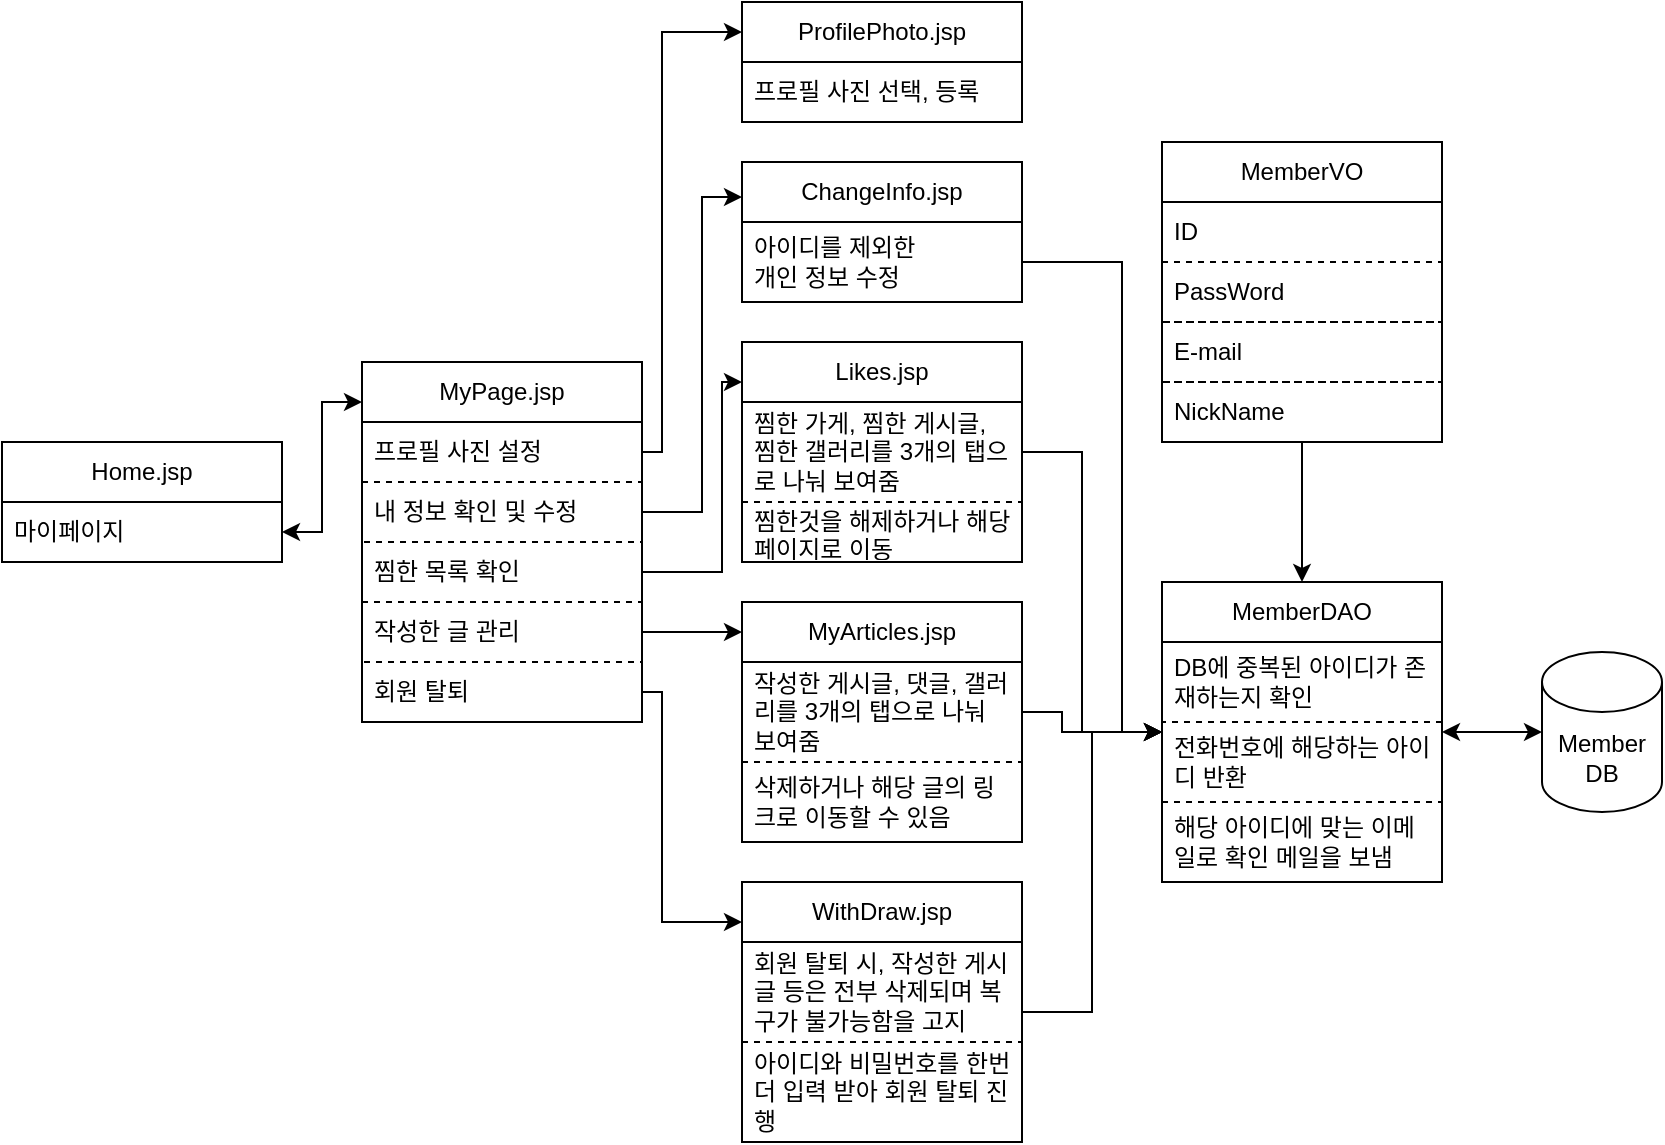 <mxfile version="25.0.3">
  <diagram name="페이지-1" id="DjrEYivw6vqkdNGAylvS">
    <mxGraphModel dx="1434" dy="754" grid="1" gridSize="10" guides="1" tooltips="1" connect="1" arrows="1" fold="1" page="1" pageScale="1" pageWidth="900" pageHeight="600" math="0" shadow="0">
      <root>
        <mxCell id="0" />
        <mxCell id="1" parent="0" />
        <mxCell id="Oheo1QDEf-43XpJlqBH_-1" value="&lt;div&gt;Home.jsp&lt;/div&gt;" style="swimlane;fontStyle=0;childLayout=stackLayout;horizontal=1;startSize=30;horizontalStack=0;resizeParent=1;resizeParentMax=0;resizeLast=0;collapsible=1;marginBottom=0;whiteSpace=wrap;html=1;" parent="1" vertex="1">
          <mxGeometry x="20" y="240" width="140" height="60" as="geometry">
            <mxRectangle x="430" y="270" width="90" height="30" as="alternateBounds" />
          </mxGeometry>
        </mxCell>
        <mxCell id="Oheo1QDEf-43XpJlqBH_-2" value="마이페이지" style="text;strokeColor=none;fillColor=none;align=left;verticalAlign=middle;spacingLeft=4;spacingRight=4;overflow=hidden;points=[[0,0.5],[1,0.5]];portConstraint=eastwest;rotatable=0;whiteSpace=wrap;html=1;" parent="Oheo1QDEf-43XpJlqBH_-1" vertex="1">
          <mxGeometry y="30" width="140" height="30" as="geometry" />
        </mxCell>
        <mxCell id="Oheo1QDEf-43XpJlqBH_-5" value="MyPage.jsp" style="swimlane;fontStyle=0;childLayout=stackLayout;horizontal=1;startSize=30;horizontalStack=0;resizeParent=1;resizeParentMax=0;resizeLast=0;collapsible=1;marginBottom=0;whiteSpace=wrap;html=1;" parent="1" vertex="1">
          <mxGeometry x="200" y="200" width="140" height="180" as="geometry" />
        </mxCell>
        <mxCell id="Oheo1QDEf-43XpJlqBH_-6" value="프로필 사진 설정" style="text;strokeColor=none;fillColor=none;align=left;verticalAlign=middle;spacingLeft=4;spacingRight=4;overflow=hidden;points=[[0,0.5],[1,0.5]];portConstraint=eastwest;rotatable=0;whiteSpace=wrap;html=1;" parent="Oheo1QDEf-43XpJlqBH_-5" vertex="1">
          <mxGeometry y="30" width="140" height="30" as="geometry" />
        </mxCell>
        <mxCell id="Oheo1QDEf-43XpJlqBH_-7" value="내 정보 확인 및 수정" style="text;strokeColor=default;fillColor=none;align=left;verticalAlign=middle;spacingLeft=4;spacingRight=4;overflow=hidden;points=[[0,0.5],[1,0.5]];portConstraint=eastwest;rotatable=0;whiteSpace=wrap;html=1;dashed=1;" parent="Oheo1QDEf-43XpJlqBH_-5" vertex="1">
          <mxGeometry y="60" width="140" height="30" as="geometry" />
        </mxCell>
        <mxCell id="Oheo1QDEf-43XpJlqBH_-8" value="찜한 목록 확인" style="text;strokeColor=none;fillColor=none;align=left;verticalAlign=middle;spacingLeft=4;spacingRight=4;overflow=hidden;points=[[0,0.5],[1,0.5]];portConstraint=eastwest;rotatable=0;whiteSpace=wrap;html=1;" parent="Oheo1QDEf-43XpJlqBH_-5" vertex="1">
          <mxGeometry y="90" width="140" height="30" as="geometry" />
        </mxCell>
        <mxCell id="Oheo1QDEf-43XpJlqBH_-47" value="작성한 글 관리" style="text;strokeColor=default;fillColor=none;align=left;verticalAlign=middle;spacingLeft=4;spacingRight=4;overflow=hidden;points=[[0,0.5],[1,0.5]];portConstraint=eastwest;rotatable=0;whiteSpace=wrap;html=1;dashed=1;" parent="Oheo1QDEf-43XpJlqBH_-5" vertex="1">
          <mxGeometry y="120" width="140" height="30" as="geometry" />
        </mxCell>
        <mxCell id="Oheo1QDEf-43XpJlqBH_-48" value="회원 탈퇴" style="text;strokeColor=none;fillColor=none;align=left;verticalAlign=middle;spacingLeft=4;spacingRight=4;overflow=hidden;points=[[0,0.5],[1,0.5]];portConstraint=eastwest;rotatable=0;whiteSpace=wrap;html=1;" parent="Oheo1QDEf-43XpJlqBH_-5" vertex="1">
          <mxGeometry y="150" width="140" height="30" as="geometry" />
        </mxCell>
        <mxCell id="Oheo1QDEf-43XpJlqBH_-13" style="edgeStyle=orthogonalEdgeStyle;rounded=0;orthogonalLoop=1;jettySize=auto;html=1;entryX=0.5;entryY=0;entryDx=0;entryDy=0;" parent="1" source="Oheo1QDEf-43XpJlqBH_-14" target="Oheo1QDEf-43XpJlqBH_-20" edge="1">
          <mxGeometry relative="1" as="geometry" />
        </mxCell>
        <mxCell id="Oheo1QDEf-43XpJlqBH_-14" value="MemberVO" style="swimlane;fontStyle=0;childLayout=stackLayout;horizontal=1;startSize=30;horizontalStack=0;resizeParent=1;resizeParentMax=0;resizeLast=0;collapsible=1;marginBottom=0;whiteSpace=wrap;html=1;" parent="1" vertex="1">
          <mxGeometry x="600" y="90" width="140" height="150" as="geometry" />
        </mxCell>
        <mxCell id="Oheo1QDEf-43XpJlqBH_-15" value="ID" style="text;strokeColor=none;fillColor=none;align=left;verticalAlign=middle;spacingLeft=4;spacingRight=4;overflow=hidden;points=[[0,0.5],[1,0.5]];portConstraint=eastwest;rotatable=0;whiteSpace=wrap;html=1;" parent="Oheo1QDEf-43XpJlqBH_-14" vertex="1">
          <mxGeometry y="30" width="140" height="30" as="geometry" />
        </mxCell>
        <mxCell id="Oheo1QDEf-43XpJlqBH_-16" value="PassWord" style="text;strokeColor=default;fillColor=none;align=left;verticalAlign=middle;spacingLeft=4;spacingRight=4;overflow=hidden;points=[[0,0.5],[1,0.5]];portConstraint=eastwest;rotatable=0;whiteSpace=wrap;html=1;dashed=1;" parent="Oheo1QDEf-43XpJlqBH_-14" vertex="1">
          <mxGeometry y="60" width="140" height="30" as="geometry" />
        </mxCell>
        <mxCell id="Oheo1QDEf-43XpJlqBH_-17" value="E-mail" style="text;strokeColor=default;fillColor=none;align=left;verticalAlign=middle;spacingLeft=4;spacingRight=4;overflow=hidden;points=[[0,0.5],[1,0.5]];portConstraint=eastwest;rotatable=0;whiteSpace=wrap;html=1;dashed=1;" parent="Oheo1QDEf-43XpJlqBH_-14" vertex="1">
          <mxGeometry y="90" width="140" height="30" as="geometry" />
        </mxCell>
        <mxCell id="Oheo1QDEf-43XpJlqBH_-62" value="NickName" style="text;strokeColor=default;fillColor=none;align=left;verticalAlign=middle;spacingLeft=4;spacingRight=4;overflow=hidden;points=[[0,0.5],[1,0.5]];portConstraint=eastwest;rotatable=0;whiteSpace=wrap;html=1;dashed=1;" parent="Oheo1QDEf-43XpJlqBH_-14" vertex="1">
          <mxGeometry y="120" width="140" height="30" as="geometry" />
        </mxCell>
        <mxCell id="Oheo1QDEf-43XpJlqBH_-20" value="MemberDAO" style="swimlane;fontStyle=0;childLayout=stackLayout;horizontal=1;startSize=30;horizontalStack=0;resizeParent=1;resizeParentMax=0;resizeLast=0;collapsible=1;marginBottom=0;whiteSpace=wrap;html=1;" parent="1" vertex="1">
          <mxGeometry x="600" y="310" width="140" height="150" as="geometry" />
        </mxCell>
        <mxCell id="Oheo1QDEf-43XpJlqBH_-22" value="DB에 중복된 아이디가 존재하는지 확인" style="text;strokeColor=default;fillColor=none;align=left;verticalAlign=middle;spacingLeft=4;spacingRight=4;overflow=hidden;points=[[0,0.5],[1,0.5]];portConstraint=eastwest;rotatable=0;whiteSpace=wrap;html=1;dashed=1;" parent="Oheo1QDEf-43XpJlqBH_-20" vertex="1">
          <mxGeometry y="30" width="140" height="40" as="geometry" />
        </mxCell>
        <mxCell id="Oheo1QDEf-43XpJlqBH_-23" value="전화번호에 해당하는 아이디 반환" style="text;strokeColor=none;fillColor=none;align=left;verticalAlign=middle;spacingLeft=4;spacingRight=4;overflow=hidden;points=[[0,0.5],[1,0.5]];portConstraint=eastwest;rotatable=0;whiteSpace=wrap;html=1;" parent="Oheo1QDEf-43XpJlqBH_-20" vertex="1">
          <mxGeometry y="70" width="140" height="40" as="geometry" />
        </mxCell>
        <mxCell id="Oheo1QDEf-43XpJlqBH_-24" value="해당 아이디에 맞는 이메일로 확인 메일을 보냄" style="text;strokeColor=default;fillColor=none;align=left;verticalAlign=middle;spacingLeft=4;spacingRight=4;overflow=hidden;points=[[0,0.5],[1,0.5]];portConstraint=eastwest;rotatable=0;whiteSpace=wrap;html=1;dashed=1;" parent="Oheo1QDEf-43XpJlqBH_-20" vertex="1">
          <mxGeometry y="110" width="140" height="40" as="geometry" />
        </mxCell>
        <mxCell id="Oheo1QDEf-43XpJlqBH_-43" value="&lt;div&gt;Member&lt;/div&gt;&lt;div&gt;DB&lt;br&gt;&lt;/div&gt;" style="shape=cylinder3;whiteSpace=wrap;html=1;boundedLbl=1;backgroundOutline=1;size=15;" parent="1" vertex="1">
          <mxGeometry x="790" y="345" width="60" height="80" as="geometry" />
        </mxCell>
        <mxCell id="Oheo1QDEf-43XpJlqBH_-44" style="edgeStyle=orthogonalEdgeStyle;rounded=0;orthogonalLoop=1;jettySize=auto;html=1;entryX=0;entryY=0.5;entryDx=0;entryDy=0;entryPerimeter=0;startArrow=classic;startFill=1;" parent="1" source="Oheo1QDEf-43XpJlqBH_-20" target="Oheo1QDEf-43XpJlqBH_-43" edge="1">
          <mxGeometry relative="1" as="geometry" />
        </mxCell>
        <mxCell id="Oheo1QDEf-43XpJlqBH_-49" style="edgeStyle=orthogonalEdgeStyle;rounded=0;orthogonalLoop=1;jettySize=auto;html=1;startArrow=classic;startFill=1;" parent="1" source="Oheo1QDEf-43XpJlqBH_-2" target="Oheo1QDEf-43XpJlqBH_-5" edge="1">
          <mxGeometry relative="1" as="geometry">
            <Array as="points">
              <mxPoint x="180" y="285" />
              <mxPoint x="180" y="220" />
            </Array>
          </mxGeometry>
        </mxCell>
        <mxCell id="Oheo1QDEf-43XpJlqBH_-50" value="ProfilePhoto.jsp" style="swimlane;fontStyle=0;childLayout=stackLayout;horizontal=1;startSize=30;horizontalStack=0;resizeParent=1;resizeParentMax=0;resizeLast=0;collapsible=1;marginBottom=0;whiteSpace=wrap;html=1;" parent="1" vertex="1">
          <mxGeometry x="390" y="20" width="140" height="60" as="geometry" />
        </mxCell>
        <mxCell id="Oheo1QDEf-43XpJlqBH_-51" value="프로필 사진 선택, 등록" style="text;strokeColor=none;fillColor=none;align=left;verticalAlign=middle;spacingLeft=4;spacingRight=4;overflow=hidden;points=[[0,0.5],[1,0.5]];portConstraint=eastwest;rotatable=0;whiteSpace=wrap;html=1;" parent="Oheo1QDEf-43XpJlqBH_-50" vertex="1">
          <mxGeometry y="30" width="140" height="30" as="geometry" />
        </mxCell>
        <mxCell id="Oheo1QDEf-43XpJlqBH_-56" value="&lt;div&gt;ChangeInfo.jsp&lt;/div&gt;" style="swimlane;fontStyle=0;childLayout=stackLayout;horizontal=1;startSize=30;horizontalStack=0;resizeParent=1;resizeParentMax=0;resizeLast=0;collapsible=1;marginBottom=0;whiteSpace=wrap;html=1;" parent="1" vertex="1">
          <mxGeometry x="390" y="100" width="140" height="70" as="geometry" />
        </mxCell>
        <mxCell id="Oheo1QDEf-43XpJlqBH_-57" value="&lt;div&gt;아이디를 제외한&amp;nbsp;&lt;/div&gt;&lt;div&gt;개인 정보 수정&lt;/div&gt;" style="text;strokeColor=none;fillColor=none;align=left;verticalAlign=middle;spacingLeft=4;spacingRight=4;overflow=hidden;points=[[0,0.5],[1,0.5]];portConstraint=eastwest;rotatable=0;whiteSpace=wrap;html=1;" parent="Oheo1QDEf-43XpJlqBH_-56" vertex="1">
          <mxGeometry y="30" width="140" height="40" as="geometry" />
        </mxCell>
        <mxCell id="Oheo1QDEf-43XpJlqBH_-63" value="&lt;div&gt;Likes.jsp&lt;/div&gt;" style="swimlane;fontStyle=0;childLayout=stackLayout;horizontal=1;startSize=30;horizontalStack=0;resizeParent=1;resizeParentMax=0;resizeLast=0;collapsible=1;marginBottom=0;whiteSpace=wrap;html=1;" parent="1" vertex="1">
          <mxGeometry x="390" y="190" width="140" height="110" as="geometry" />
        </mxCell>
        <mxCell id="Oheo1QDEf-43XpJlqBH_-64" value="찜한 가게, 찜한 게시글, 찜한 갤러리를 3개의 탭으로 나눠 보여줌" style="text;strokeColor=none;fillColor=none;align=left;verticalAlign=middle;spacingLeft=4;spacingRight=4;overflow=hidden;points=[[0,0.5],[1,0.5]];portConstraint=eastwest;rotatable=0;whiteSpace=wrap;html=1;" parent="Oheo1QDEf-43XpJlqBH_-63" vertex="1">
          <mxGeometry y="30" width="140" height="50" as="geometry" />
        </mxCell>
        <mxCell id="Oheo1QDEf-43XpJlqBH_-67" value="찜한것을 해제하거나 해당 페이지로 이동" style="text;strokeColor=default;fillColor=none;align=left;verticalAlign=middle;spacingLeft=4;spacingRight=4;overflow=hidden;points=[[0,0.5],[1,0.5]];portConstraint=eastwest;rotatable=0;whiteSpace=wrap;html=1;dashed=1;" parent="Oheo1QDEf-43XpJlqBH_-63" vertex="1">
          <mxGeometry y="80" width="140" height="30" as="geometry" />
        </mxCell>
        <mxCell id="Oheo1QDEf-43XpJlqBH_-65" value="&lt;div&gt;MyArticles.jsp&lt;/div&gt;" style="swimlane;fontStyle=0;childLayout=stackLayout;horizontal=1;startSize=30;horizontalStack=0;resizeParent=1;resizeParentMax=0;resizeLast=0;collapsible=1;marginBottom=0;whiteSpace=wrap;html=1;" parent="1" vertex="1">
          <mxGeometry x="390" y="320" width="140" height="120" as="geometry" />
        </mxCell>
        <mxCell id="Oheo1QDEf-43XpJlqBH_-66" value="작성한 게시글, 댓글, 갤러리를 3개의 탭으로 나눠 보여줌" style="text;strokeColor=none;fillColor=none;align=left;verticalAlign=middle;spacingLeft=4;spacingRight=4;overflow=hidden;points=[[0,0.5],[1,0.5]];portConstraint=eastwest;rotatable=0;whiteSpace=wrap;html=1;" parent="Oheo1QDEf-43XpJlqBH_-65" vertex="1">
          <mxGeometry y="30" width="140" height="50" as="geometry" />
        </mxCell>
        <mxCell id="Oheo1QDEf-43XpJlqBH_-71" value="삭제하거나 해당 글의 링크로 이동할 수 있음" style="text;strokeColor=default;fillColor=none;align=left;verticalAlign=middle;spacingLeft=4;spacingRight=4;overflow=hidden;points=[[0,0.5],[1,0.5]];portConstraint=eastwest;rotatable=0;whiteSpace=wrap;html=1;dashed=1;" parent="Oheo1QDEf-43XpJlqBH_-65" vertex="1">
          <mxGeometry y="80" width="140" height="40" as="geometry" />
        </mxCell>
        <mxCell id="Oheo1QDEf-43XpJlqBH_-83" style="edgeStyle=orthogonalEdgeStyle;rounded=0;orthogonalLoop=1;jettySize=auto;html=1;" parent="1" source="Oheo1QDEf-43XpJlqBH_-72" target="Oheo1QDEf-43XpJlqBH_-20" edge="1">
          <mxGeometry relative="1" as="geometry" />
        </mxCell>
        <mxCell id="Oheo1QDEf-43XpJlqBH_-72" value="&lt;div&gt;WithDraw.jsp&lt;/div&gt;" style="swimlane;fontStyle=0;childLayout=stackLayout;horizontal=1;startSize=30;horizontalStack=0;resizeParent=1;resizeParentMax=0;resizeLast=0;collapsible=1;marginBottom=0;whiteSpace=wrap;html=1;" parent="1" vertex="1">
          <mxGeometry x="390" y="460" width="140" height="130" as="geometry" />
        </mxCell>
        <mxCell id="Oheo1QDEf-43XpJlqBH_-73" value="회원 탈퇴 시, 작성한 게시글 등은 전부 삭제되며 복구가 불가능함을 고지" style="text;strokeColor=none;fillColor=none;align=left;verticalAlign=middle;spacingLeft=4;spacingRight=4;overflow=hidden;points=[[0,0.5],[1,0.5]];portConstraint=eastwest;rotatable=0;whiteSpace=wrap;html=1;" parent="Oheo1QDEf-43XpJlqBH_-72" vertex="1">
          <mxGeometry y="30" width="140" height="50" as="geometry" />
        </mxCell>
        <mxCell id="Oheo1QDEf-43XpJlqBH_-74" value="아이디와 비밀번호를 한번 더 입력 받아 회원 탈퇴 진행" style="text;strokeColor=default;fillColor=none;align=left;verticalAlign=middle;spacingLeft=4;spacingRight=4;overflow=hidden;points=[[0,0.5],[1,0.5]];portConstraint=eastwest;rotatable=0;whiteSpace=wrap;html=1;dashed=1;" parent="Oheo1QDEf-43XpJlqBH_-72" vertex="1">
          <mxGeometry y="80" width="140" height="50" as="geometry" />
        </mxCell>
        <mxCell id="Oheo1QDEf-43XpJlqBH_-75" style="edgeStyle=orthogonalEdgeStyle;rounded=0;orthogonalLoop=1;jettySize=auto;html=1;entryX=0;entryY=0.25;entryDx=0;entryDy=0;" parent="1" source="Oheo1QDEf-43XpJlqBH_-6" target="Oheo1QDEf-43XpJlqBH_-50" edge="1">
          <mxGeometry relative="1" as="geometry">
            <Array as="points">
              <mxPoint x="350" y="245" />
              <mxPoint x="350" y="35" />
            </Array>
          </mxGeometry>
        </mxCell>
        <mxCell id="Oheo1QDEf-43XpJlqBH_-76" style="edgeStyle=orthogonalEdgeStyle;rounded=0;orthogonalLoop=1;jettySize=auto;html=1;entryX=0;entryY=0.25;entryDx=0;entryDy=0;" parent="1" source="Oheo1QDEf-43XpJlqBH_-7" target="Oheo1QDEf-43XpJlqBH_-56" edge="1">
          <mxGeometry relative="1" as="geometry">
            <Array as="points">
              <mxPoint x="370" y="275" />
              <mxPoint x="370" y="118" />
            </Array>
          </mxGeometry>
        </mxCell>
        <mxCell id="Oheo1QDEf-43XpJlqBH_-77" style="edgeStyle=orthogonalEdgeStyle;rounded=0;orthogonalLoop=1;jettySize=auto;html=1;exitX=1;exitY=0.5;exitDx=0;exitDy=0;" parent="1" source="Oheo1QDEf-43XpJlqBH_-8" target="Oheo1QDEf-43XpJlqBH_-63" edge="1">
          <mxGeometry relative="1" as="geometry">
            <Array as="points">
              <mxPoint x="380" y="305" />
              <mxPoint x="380" y="210" />
            </Array>
          </mxGeometry>
        </mxCell>
        <mxCell id="Oheo1QDEf-43XpJlqBH_-78" style="edgeStyle=orthogonalEdgeStyle;rounded=0;orthogonalLoop=1;jettySize=auto;html=1;exitX=1;exitY=0.5;exitDx=0;exitDy=0;" parent="1" source="Oheo1QDEf-43XpJlqBH_-47" target="Oheo1QDEf-43XpJlqBH_-65" edge="1">
          <mxGeometry relative="1" as="geometry">
            <Array as="points">
              <mxPoint x="380" y="335" />
              <mxPoint x="380" y="335" />
            </Array>
          </mxGeometry>
        </mxCell>
        <mxCell id="Oheo1QDEf-43XpJlqBH_-80" style="edgeStyle=orthogonalEdgeStyle;rounded=0;orthogonalLoop=1;jettySize=auto;html=1;" parent="1" source="Oheo1QDEf-43XpJlqBH_-57" target="Oheo1QDEf-43XpJlqBH_-20" edge="1">
          <mxGeometry relative="1" as="geometry">
            <Array as="points">
              <mxPoint x="580" y="150" />
              <mxPoint x="580" y="385" />
            </Array>
          </mxGeometry>
        </mxCell>
        <mxCell id="Oheo1QDEf-43XpJlqBH_-81" style="edgeStyle=orthogonalEdgeStyle;rounded=0;orthogonalLoop=1;jettySize=auto;html=1;" parent="1" source="Oheo1QDEf-43XpJlqBH_-64" target="Oheo1QDEf-43XpJlqBH_-20" edge="1">
          <mxGeometry relative="1" as="geometry">
            <Array as="points">
              <mxPoint x="560" y="245" />
              <mxPoint x="560" y="385" />
            </Array>
          </mxGeometry>
        </mxCell>
        <mxCell id="Oheo1QDEf-43XpJlqBH_-82" style="edgeStyle=orthogonalEdgeStyle;rounded=0;orthogonalLoop=1;jettySize=auto;html=1;" parent="1" source="Oheo1QDEf-43XpJlqBH_-66" target="Oheo1QDEf-43XpJlqBH_-20" edge="1">
          <mxGeometry relative="1" as="geometry">
            <Array as="points">
              <mxPoint x="550" y="375" />
              <mxPoint x="550" y="385" />
            </Array>
          </mxGeometry>
        </mxCell>
        <mxCell id="Oheo1QDEf-43XpJlqBH_-84" style="edgeStyle=orthogonalEdgeStyle;rounded=0;orthogonalLoop=1;jettySize=auto;html=1;" parent="1" source="Oheo1QDEf-43XpJlqBH_-48" target="Oheo1QDEf-43XpJlqBH_-72" edge="1">
          <mxGeometry relative="1" as="geometry">
            <Array as="points">
              <mxPoint x="350" y="365" />
              <mxPoint x="350" y="480" />
            </Array>
          </mxGeometry>
        </mxCell>
      </root>
    </mxGraphModel>
  </diagram>
</mxfile>
